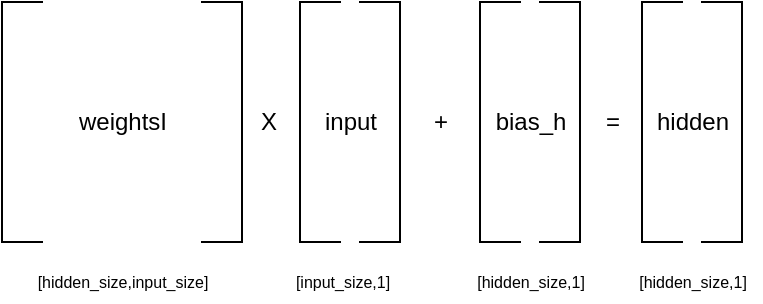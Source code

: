 <mxfile version="12.3.0" type="device" pages="1"><diagram id="afPCEf4zMALzg8ZcP4tt" name="Page-1"><mxGraphModel dx="508" dy="323" grid="1" gridSize="10" guides="1" tooltips="1" connect="1" arrows="1" fold="1" page="1" pageScale="1" pageWidth="827" pageHeight="1169" math="0" shadow="0"><root><mxCell id="0"/><mxCell id="1" parent="0"/><mxCell id="awWPZFpKADjH46kc95Id-2" value="" style="shape=partialRectangle;whiteSpace=wrap;html=1;bottom=1;right=1;left=1;top=0;fillColor=none;routingCenterX=-0.5;rotation=270;" vertex="1" parent="1"><mxGeometry x="210" y="210" width="120" height="20" as="geometry"/></mxCell><mxCell id="awWPZFpKADjH46kc95Id-3" value="" style="shape=partialRectangle;whiteSpace=wrap;html=1;bottom=1;right=1;left=1;top=0;fillColor=none;routingCenterX=-0.5;rotation=90;" vertex="1" parent="1"><mxGeometry x="110" y="210" width="120" height="20" as="geometry"/></mxCell><mxCell id="awWPZFpKADjH46kc95Id-4" value="" style="shape=partialRectangle;whiteSpace=wrap;html=1;bottom=1;right=1;left=1;top=0;fillColor=none;routingCenterX=-0.5;rotation=90;" vertex="1" parent="1"><mxGeometry x="259" y="210" width="120" height="20" as="geometry"/></mxCell><mxCell id="awWPZFpKADjH46kc95Id-5" value="" style="shape=partialRectangle;whiteSpace=wrap;html=1;bottom=1;right=1;left=1;top=0;fillColor=none;routingCenterX=-0.5;rotation=270;" vertex="1" parent="1"><mxGeometry x="289" y="210" width="120" height="20" as="geometry"/></mxCell><mxCell id="awWPZFpKADjH46kc95Id-6" value="weightsI" style="text;html=1;align=center;verticalAlign=middle;resizable=0;points=[];;autosize=1;" vertex="1" parent="1"><mxGeometry x="190" y="210" width="60" height="20" as="geometry"/></mxCell><mxCell id="awWPZFpKADjH46kc95Id-7" value="input" style="text;html=1;align=center;verticalAlign=middle;resizable=0;points=[];;autosize=1;horizontal=1;" vertex="1" parent="1"><mxGeometry x="313.5" y="210.0" width="40" height="20" as="geometry"/></mxCell><mxCell id="awWPZFpKADjH46kc95Id-8" value="+" style="text;html=1;align=center;verticalAlign=middle;resizable=0;points=[];;autosize=1;" vertex="1" parent="1"><mxGeometry x="369" y="210" width="20" height="20" as="geometry"/></mxCell><mxCell id="awWPZFpKADjH46kc95Id-9" value="X" style="text;html=1;align=center;verticalAlign=middle;resizable=0;points=[];;autosize=1;" vertex="1" parent="1"><mxGeometry x="283" y="210" width="20" height="20" as="geometry"/></mxCell><mxCell id="awWPZFpKADjH46kc95Id-10" value="" style="shape=partialRectangle;whiteSpace=wrap;html=1;bottom=1;right=1;left=1;top=0;fillColor=none;routingCenterX=-0.5;rotation=90;" vertex="1" parent="1"><mxGeometry x="349" y="210.0" width="120" height="20" as="geometry"/></mxCell><mxCell id="awWPZFpKADjH46kc95Id-11" value="" style="shape=partialRectangle;whiteSpace=wrap;html=1;bottom=1;right=1;left=1;top=0;fillColor=none;routingCenterX=-0.5;rotation=270;" vertex="1" parent="1"><mxGeometry x="379" y="210.0" width="120" height="20" as="geometry"/></mxCell><mxCell id="awWPZFpKADjH46kc95Id-12" value="bias_h" style="text;html=1;align=center;verticalAlign=middle;resizable=0;points=[];;autosize=1;horizontal=1;" vertex="1" parent="1"><mxGeometry x="398.5" y="210" width="50" height="20" as="geometry"/></mxCell><mxCell id="awWPZFpKADjH46kc95Id-13" value="[hidden_size,input_size]" style="text;html=1;align=center;verticalAlign=middle;resizable=0;points=[];;autosize=1;fontSize=8;" vertex="1" parent="1"><mxGeometry x="170" y="290" width="100" height="20" as="geometry"/></mxCell><mxCell id="awWPZFpKADjH46kc95Id-14" value="[input_size,1]" style="text;html=1;align=center;verticalAlign=middle;resizable=0;points=[];;autosize=1;fontSize=8;" vertex="1" parent="1"><mxGeometry x="300" y="290" width="60" height="20" as="geometry"/></mxCell><mxCell id="awWPZFpKADjH46kc95Id-15" value="[hidden_size,1]" style="text;html=1;align=center;verticalAlign=middle;resizable=0;points=[];;autosize=1;fontSize=8;" vertex="1" parent="1"><mxGeometry x="388.5" y="290" width="70" height="20" as="geometry"/></mxCell><mxCell id="awWPZFpKADjH46kc95Id-16" value="&lt;font style=&quot;font-size: 12px&quot;&gt;=&lt;/font&gt;" style="text;html=1;align=center;verticalAlign=middle;resizable=0;points=[];;autosize=1;fontSize=8;" vertex="1" parent="1"><mxGeometry x="455" y="210.0" width="20" height="20" as="geometry"/></mxCell><mxCell id="awWPZFpKADjH46kc95Id-17" value="" style="shape=partialRectangle;whiteSpace=wrap;html=1;bottom=1;right=1;left=1;top=0;fillColor=none;routingCenterX=-0.5;rotation=90;" vertex="1" parent="1"><mxGeometry x="430" y="210.0" width="120" height="20" as="geometry"/></mxCell><mxCell id="awWPZFpKADjH46kc95Id-18" value="" style="shape=partialRectangle;whiteSpace=wrap;html=1;bottom=1;right=1;left=1;top=0;fillColor=none;routingCenterX=-0.5;rotation=270;" vertex="1" parent="1"><mxGeometry x="460" y="210.0" width="120" height="20" as="geometry"/></mxCell><mxCell id="awWPZFpKADjH46kc95Id-19" value="hidden" style="text;html=1;align=center;verticalAlign=middle;resizable=0;points=[];;autosize=1;horizontal=1;" vertex="1" parent="1"><mxGeometry x="479.5" y="210.0" width="50" height="20" as="geometry"/></mxCell><mxCell id="awWPZFpKADjH46kc95Id-20" value="[hidden_size,1]" style="text;html=1;align=center;verticalAlign=middle;resizable=0;points=[];;autosize=1;fontSize=8;" vertex="1" parent="1"><mxGeometry x="469.5" y="290" width="70" height="20" as="geometry"/></mxCell></root></mxGraphModel></diagram></mxfile>